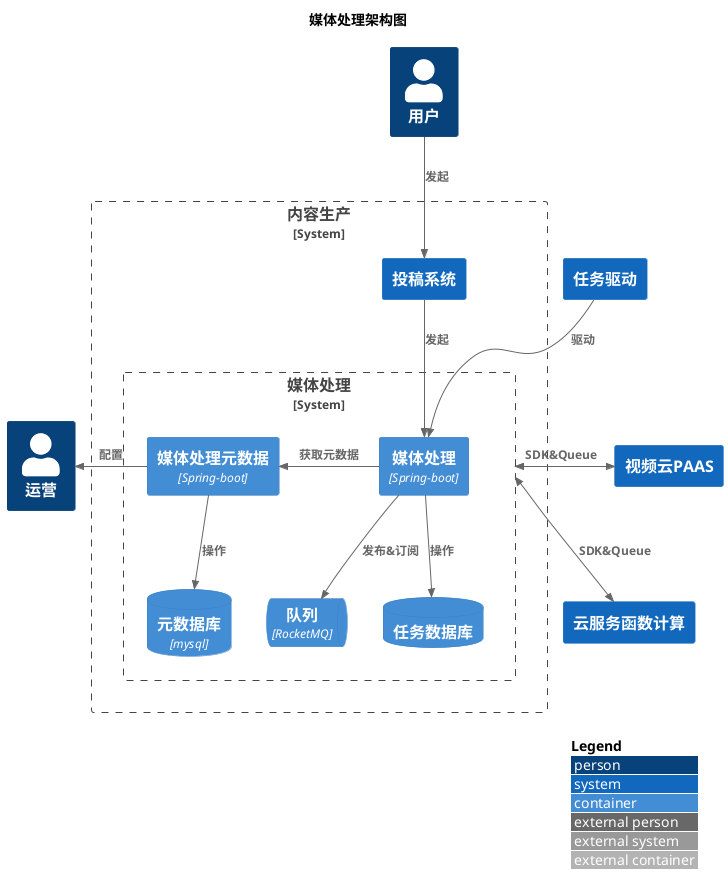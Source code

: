 @startuml
!include <C4/C4_Container>
LAYOUT_WITH_LEGEND()

title 媒体处理架构图

Person(user, "用户")
Person(user1, "运营")
System("dts","任务驱动")
System("fun","云服务函数计算")
System("videoPaas","视频云PAAS")

System_Boundary(contentProduction, "内容生产"){
    System("postService","投稿系统")
    System_Boundary(mediaProcessBoundary, "媒体处理") {
          Container(mediaProcessService, "媒体处理元数据","Spring-boot")
          Container(mediaProcessJoB, "媒体处理","Spring-boot")
          ContainerDb(mediaProcessDatabase, "元数据库","mysql")
          ContainerDb(mediaProcessJoBDatabase, "任务数据库")
          ContainerQueue(mediaProcessQueue, "队列","RocketMQ")
          Rel_L(mediaProcessJoB,mediaProcessService,"获取元数据")
          Rel(mediaProcessJoB,mediaProcessJoBDatabase,"操作")
          Rel(mediaProcessService,mediaProcessDatabase,"操作")
          Rel(mediaProcessJoB,mediaProcessQueue,"发布&订阅")
   }
   Rel(dts,mediaProcessJoB,"驱动")

}

Rel_L(mediaProcessService,user1,"配置")
Rel(postService,mediaProcessJoB,"发起")
Rel(user,postService,"发起")
BiRel_R(mediaProcessBoundary,videoPaas,"SDK&Queue")
BiRel(mediaProcessBoundary,fun,"SDK&Queue")


@enduml


